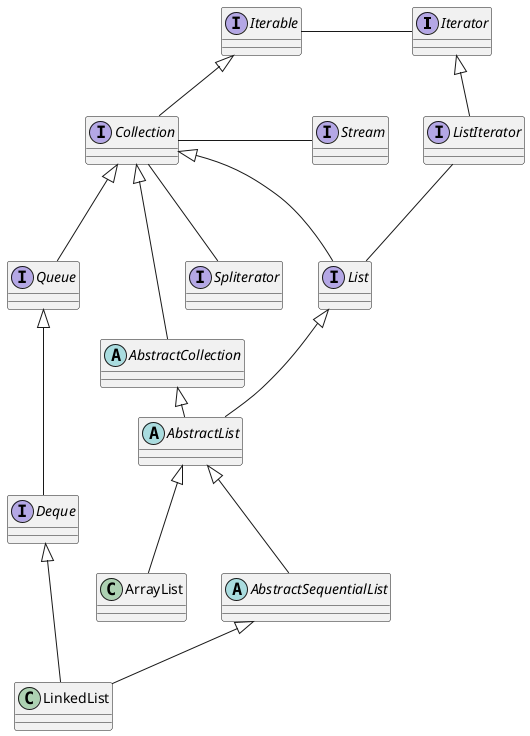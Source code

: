 @startuml
!define Background   #2d2d2d
!define CurrentLine  #393939
!define Selection    #515151
!define Foregound    #cccccc
!define Comment      #999999
!define Red          #f2777a
!define Orange       #f99157
!define Yellow       #ffcc66
!define Green        #99cc99
!define Aqua         #66cccc
!define Blue         #6699cc
!define Purple       #cc99cc

skinparam Shadowing false
skinparam backgroundColor transparent
skinparam ArrowFontColor white

interface Iterator
interface Iterable
interface Collection
interface List
interface ListIterator
interface Spliterator
interface Stream
interface Queue
interface Deque

abstract class AbstractList
abstract class AbstractCollection
abstract class AbstractSequentialList

class ArrayList
class LinkedList

'interface extend
Iterable <|-- Collection
Collection <|-- List
Iterator <|-- ListIterator
Collection <|-- Queue
Queue <|-- Deque

'implement
Collection <|-- AbstractCollection
List <|-- AbstractList
Deque <|-- LinkedList

'impl extend
AbstractCollection <|- AbstractList
AbstractList <|-- AbstractSequentialList
AbstractSequentialList <|-- LinkedList
AbstractList <|-- ArrayList


'associate
Iterable - Iterator : iterator()
Collection -- Spliterator : spliterator()
Collection - Stream : stream()\nparallelStream()
ListIterator -- List : listIterator()\nlistIterator(int)

@enduml